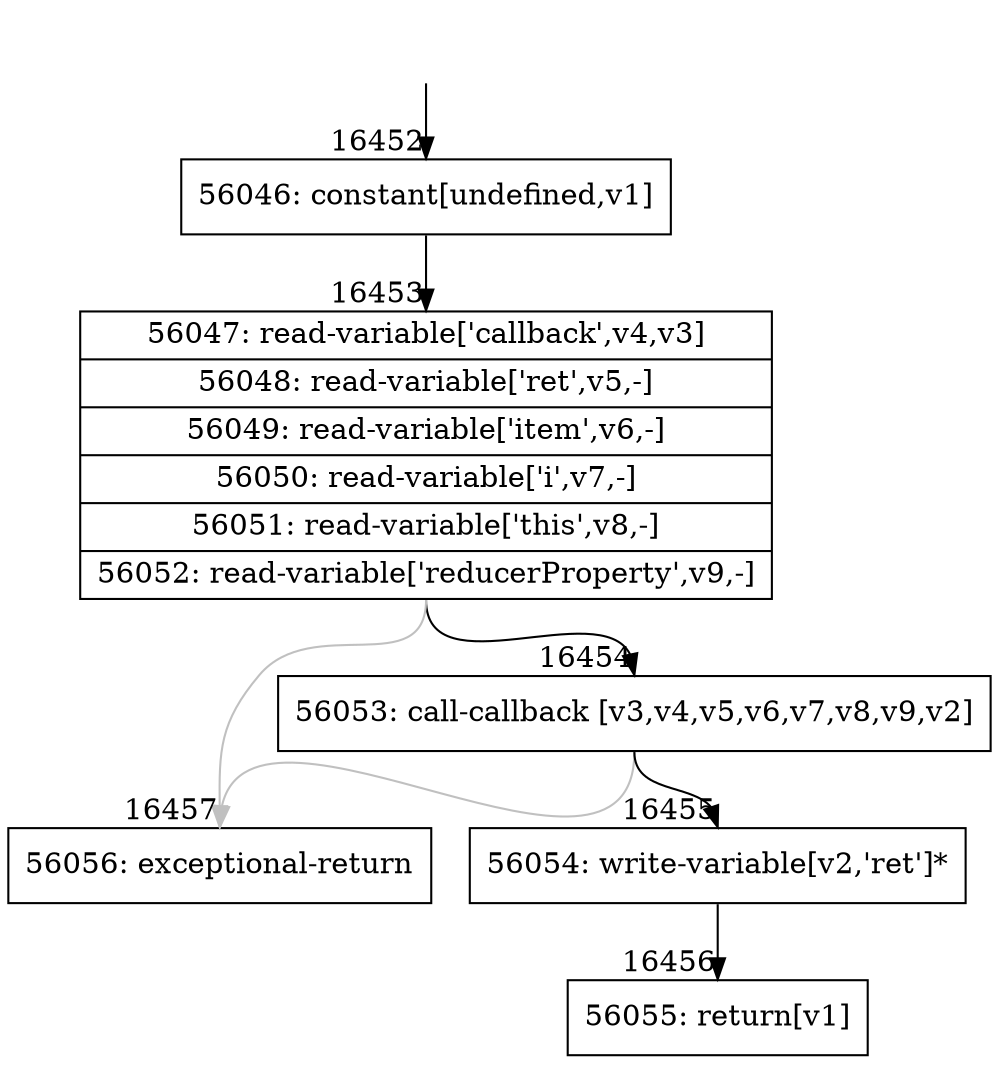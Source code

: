 digraph {
rankdir="TD"
BB_entry1408[shape=none,label=""];
BB_entry1408 -> BB16452 [tailport=s, headport=n, headlabel="    16452"]
BB16452 [shape=record label="{56046: constant[undefined,v1]}" ] 
BB16452 -> BB16453 [tailport=s, headport=n, headlabel="      16453"]
BB16453 [shape=record label="{56047: read-variable['callback',v4,v3]|56048: read-variable['ret',v5,-]|56049: read-variable['item',v6,-]|56050: read-variable['i',v7,-]|56051: read-variable['this',v8,-]|56052: read-variable['reducerProperty',v9,-]}" ] 
BB16453 -> BB16454 [tailport=s, headport=n, headlabel="      16454"]
BB16453 -> BB16457 [tailport=s, headport=n, color=gray, headlabel="      16457"]
BB16454 [shape=record label="{56053: call-callback [v3,v4,v5,v6,v7,v8,v9,v2]}" ] 
BB16454 -> BB16455 [tailport=s, headport=n, headlabel="      16455"]
BB16454 -> BB16457 [tailport=s, headport=n, color=gray]
BB16455 [shape=record label="{56054: write-variable[v2,'ret']*}" ] 
BB16455 -> BB16456 [tailport=s, headport=n, headlabel="      16456"]
BB16456 [shape=record label="{56055: return[v1]}" ] 
BB16457 [shape=record label="{56056: exceptional-return}" ] 
//#$~ 30883
}
